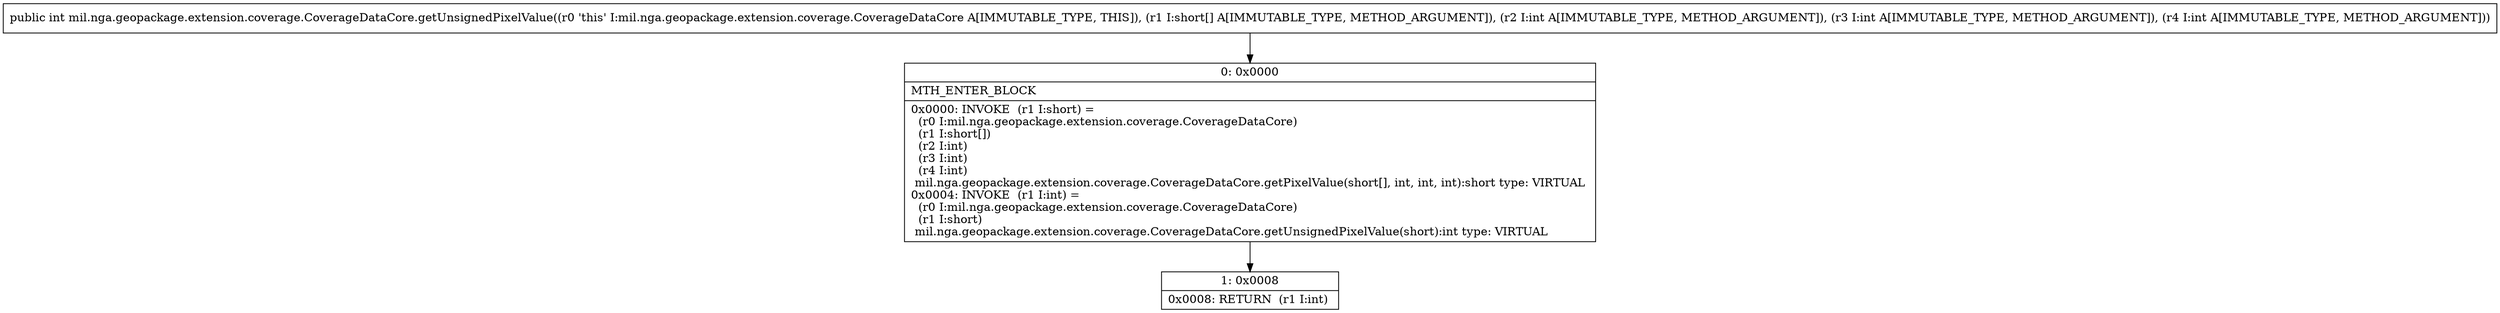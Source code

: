 digraph "CFG formil.nga.geopackage.extension.coverage.CoverageDataCore.getUnsignedPixelValue([SIII)I" {
Node_0 [shape=record,label="{0\:\ 0x0000|MTH_ENTER_BLOCK\l|0x0000: INVOKE  (r1 I:short) = \l  (r0 I:mil.nga.geopackage.extension.coverage.CoverageDataCore)\l  (r1 I:short[])\l  (r2 I:int)\l  (r3 I:int)\l  (r4 I:int)\l mil.nga.geopackage.extension.coverage.CoverageDataCore.getPixelValue(short[], int, int, int):short type: VIRTUAL \l0x0004: INVOKE  (r1 I:int) = \l  (r0 I:mil.nga.geopackage.extension.coverage.CoverageDataCore)\l  (r1 I:short)\l mil.nga.geopackage.extension.coverage.CoverageDataCore.getUnsignedPixelValue(short):int type: VIRTUAL \l}"];
Node_1 [shape=record,label="{1\:\ 0x0008|0x0008: RETURN  (r1 I:int) \l}"];
MethodNode[shape=record,label="{public int mil.nga.geopackage.extension.coverage.CoverageDataCore.getUnsignedPixelValue((r0 'this' I:mil.nga.geopackage.extension.coverage.CoverageDataCore A[IMMUTABLE_TYPE, THIS]), (r1 I:short[] A[IMMUTABLE_TYPE, METHOD_ARGUMENT]), (r2 I:int A[IMMUTABLE_TYPE, METHOD_ARGUMENT]), (r3 I:int A[IMMUTABLE_TYPE, METHOD_ARGUMENT]), (r4 I:int A[IMMUTABLE_TYPE, METHOD_ARGUMENT])) }"];
MethodNode -> Node_0;
Node_0 -> Node_1;
}

